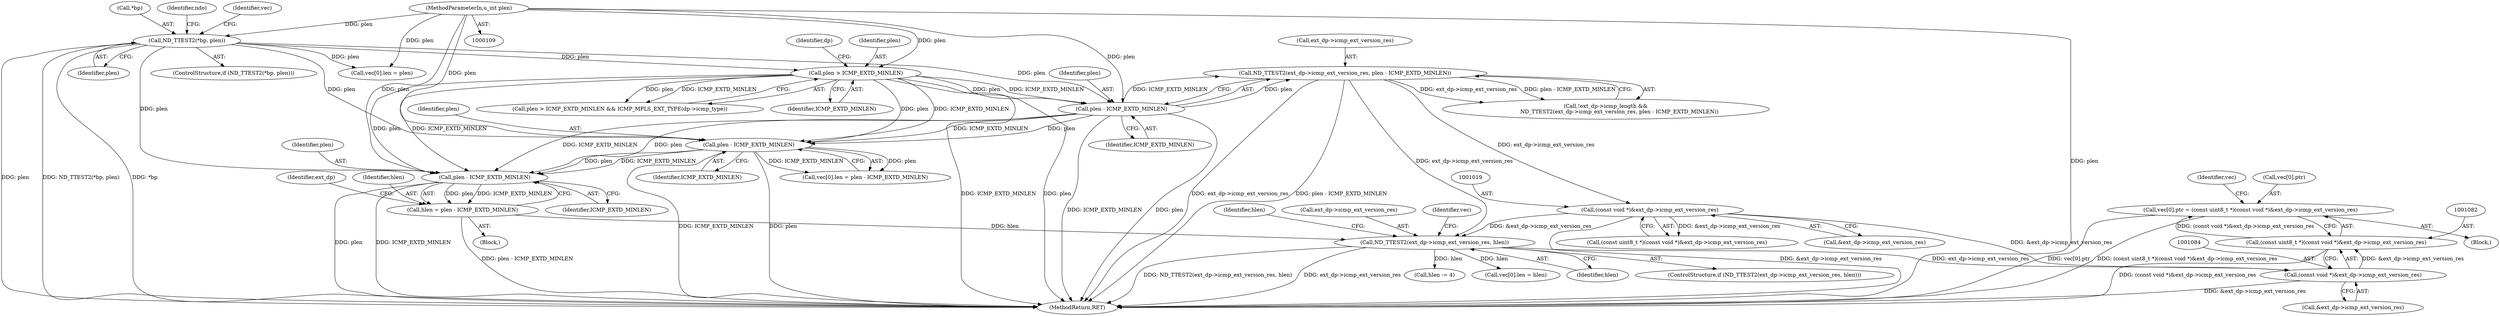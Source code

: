 digraph "0_tcpdump_8509ef02eceb2bbb479cea10fe4a7ec6395f1a8b@array" {
"1001075" [label="(Call,vec[0].ptr = (const uint8_t *)(const void *)&ext_dp->icmp_ext_version_res)"];
"1001081" [label="(Call,(const uint8_t *)(const void *)&ext_dp->icmp_ext_version_res)"];
"1001083" [label="(Call,(const void *)&ext_dp->icmp_ext_version_res)"];
"1001018" [label="(Call,(const void *)&ext_dp->icmp_ext_version_res)"];
"1001002" [label="(Call,ND_TTEST2(ext_dp->icmp_ext_version_res, plen - ICMP_EXTD_MINLEN))"];
"1001006" [label="(Call,plen - ICMP_EXTD_MINLEN)"];
"1000880" [label="(Call,ND_TTEST2(*bp, plen))"];
"1000112" [label="(MethodParameterIn,u_int plen)"];
"1000985" [label="(Call,plen > ICMP_EXTD_MINLEN)"];
"1001069" [label="(Call,ND_TTEST2(ext_dp->icmp_ext_version_res, hlen))"];
"1001063" [label="(Call,hlen = plen - ICMP_EXTD_MINLEN)"];
"1001065" [label="(Call,plen - ICMP_EXTD_MINLEN)"];
"1001030" [label="(Call,plen - ICMP_EXTD_MINLEN)"];
"1001002" [label="(Call,ND_TTEST2(ext_dp->icmp_ext_version_res, plen - ICMP_EXTD_MINLEN))"];
"1001114" [label="(Call,hlen -= 4)"];
"1000888" [label="(Identifier,vec)"];
"1000992" [label="(Block,)"];
"1000880" [label="(Call,ND_TTEST2(*bp, plen))"];
"1000896" [label="(Call,vec[0].len = plen)"];
"1001089" [label="(Call,vec[0].len = hlen)"];
"1001265" [label="(MethodReturn,RET)"];
"1001076" [label="(Call,vec[0].ptr)"];
"1001030" [label="(Call,plen - ICMP_EXTD_MINLEN)"];
"1000984" [label="(Call,plen > ICMP_EXTD_MINLEN && ICMP_MPLS_EXT_TYPE(dp->icmp_type))"];
"1001115" [label="(Identifier,hlen)"];
"1001067" [label="(Identifier,ICMP_EXTD_MINLEN)"];
"1001071" [label="(Identifier,ext_dp)"];
"1001074" [label="(Block,)"];
"1001070" [label="(Call,ext_dp->icmp_ext_version_res)"];
"1000997" [label="(Call,!ext_dp->icmp_length &&\n                ND_TTEST2(ext_dp->icmp_ext_version_res, plen - ICMP_EXTD_MINLEN))"];
"1001020" [label="(Call,&ext_dp->icmp_ext_version_res)"];
"1001065" [label="(Call,plen - ICMP_EXTD_MINLEN)"];
"1001003" [label="(Call,ext_dp->icmp_ext_version_res)"];
"1001066" [label="(Identifier,plen)"];
"1001073" [label="(Identifier,hlen)"];
"1001064" [label="(Identifier,hlen)"];
"1001068" [label="(ControlStructure,if (ND_TTEST2(ext_dp->icmp_ext_version_res, hlen)))"];
"1001075" [label="(Call,vec[0].ptr = (const uint8_t *)(const void *)&ext_dp->icmp_ext_version_res)"];
"1000881" [label="(Call,*bp)"];
"1000985" [label="(Call,plen > ICMP_EXTD_MINLEN)"];
"1000879" [label="(ControlStructure,if (ND_TTEST2(*bp, plen)))"];
"1001081" [label="(Call,(const uint8_t *)(const void *)&ext_dp->icmp_ext_version_res)"];
"1001024" [label="(Call,vec[0].len = plen - ICMP_EXTD_MINLEN)"];
"1001078" [label="(Identifier,vec)"];
"1001069" [label="(Call,ND_TTEST2(ext_dp->icmp_ext_version_res, hlen))"];
"1001018" [label="(Call,(const void *)&ext_dp->icmp_ext_version_res)"];
"1001063" [label="(Call,hlen = plen - ICMP_EXTD_MINLEN)"];
"1001008" [label="(Identifier,ICMP_EXTD_MINLEN)"];
"1001092" [label="(Identifier,vec)"];
"1001031" [label="(Identifier,plen)"];
"1000883" [label="(Identifier,plen)"];
"1001083" [label="(Call,(const void *)&ext_dp->icmp_ext_version_res)"];
"1000990" [label="(Identifier,dp)"];
"1000934" [label="(Identifier,ndo)"];
"1001007" [label="(Identifier,plen)"];
"1001016" [label="(Call,(const uint8_t *)(const void *)&ext_dp->icmp_ext_version_res)"];
"1000987" [label="(Identifier,ICMP_EXTD_MINLEN)"];
"1000112" [label="(MethodParameterIn,u_int plen)"];
"1001006" [label="(Call,plen - ICMP_EXTD_MINLEN)"];
"1001032" [label="(Identifier,ICMP_EXTD_MINLEN)"];
"1000986" [label="(Identifier,plen)"];
"1001085" [label="(Call,&ext_dp->icmp_ext_version_res)"];
"1001075" -> "1001074"  [label="AST: "];
"1001075" -> "1001081"  [label="CFG: "];
"1001076" -> "1001075"  [label="AST: "];
"1001081" -> "1001075"  [label="AST: "];
"1001092" -> "1001075"  [label="CFG: "];
"1001075" -> "1001265"  [label="DDG: vec[0].ptr"];
"1001075" -> "1001265"  [label="DDG: (const uint8_t *)(const void *)&ext_dp->icmp_ext_version_res"];
"1001081" -> "1001075"  [label="DDG: (const void *)&ext_dp->icmp_ext_version_res"];
"1001081" -> "1001083"  [label="CFG: "];
"1001082" -> "1001081"  [label="AST: "];
"1001083" -> "1001081"  [label="AST: "];
"1001081" -> "1001265"  [label="DDG: (const void *)&ext_dp->icmp_ext_version_res"];
"1001083" -> "1001081"  [label="DDG: &ext_dp->icmp_ext_version_res"];
"1001083" -> "1001085"  [label="CFG: "];
"1001084" -> "1001083"  [label="AST: "];
"1001085" -> "1001083"  [label="AST: "];
"1001083" -> "1001265"  [label="DDG: &ext_dp->icmp_ext_version_res"];
"1001018" -> "1001083"  [label="DDG: &ext_dp->icmp_ext_version_res"];
"1001069" -> "1001083"  [label="DDG: ext_dp->icmp_ext_version_res"];
"1001018" -> "1001016"  [label="AST: "];
"1001018" -> "1001020"  [label="CFG: "];
"1001019" -> "1001018"  [label="AST: "];
"1001020" -> "1001018"  [label="AST: "];
"1001016" -> "1001018"  [label="CFG: "];
"1001018" -> "1001265"  [label="DDG: &ext_dp->icmp_ext_version_res"];
"1001018" -> "1001016"  [label="DDG: &ext_dp->icmp_ext_version_res"];
"1001002" -> "1001018"  [label="DDG: ext_dp->icmp_ext_version_res"];
"1001018" -> "1001069"  [label="DDG: &ext_dp->icmp_ext_version_res"];
"1001002" -> "1000997"  [label="AST: "];
"1001002" -> "1001006"  [label="CFG: "];
"1001003" -> "1001002"  [label="AST: "];
"1001006" -> "1001002"  [label="AST: "];
"1000997" -> "1001002"  [label="CFG: "];
"1001002" -> "1001265"  [label="DDG: ext_dp->icmp_ext_version_res"];
"1001002" -> "1001265"  [label="DDG: plen - ICMP_EXTD_MINLEN"];
"1001002" -> "1000997"  [label="DDG: ext_dp->icmp_ext_version_res"];
"1001002" -> "1000997"  [label="DDG: plen - ICMP_EXTD_MINLEN"];
"1001006" -> "1001002"  [label="DDG: plen"];
"1001006" -> "1001002"  [label="DDG: ICMP_EXTD_MINLEN"];
"1001002" -> "1001069"  [label="DDG: ext_dp->icmp_ext_version_res"];
"1001006" -> "1001008"  [label="CFG: "];
"1001007" -> "1001006"  [label="AST: "];
"1001008" -> "1001006"  [label="AST: "];
"1001006" -> "1001265"  [label="DDG: ICMP_EXTD_MINLEN"];
"1001006" -> "1001265"  [label="DDG: plen"];
"1000880" -> "1001006"  [label="DDG: plen"];
"1000985" -> "1001006"  [label="DDG: plen"];
"1000985" -> "1001006"  [label="DDG: ICMP_EXTD_MINLEN"];
"1000112" -> "1001006"  [label="DDG: plen"];
"1001006" -> "1001030"  [label="DDG: plen"];
"1001006" -> "1001030"  [label="DDG: ICMP_EXTD_MINLEN"];
"1001006" -> "1001065"  [label="DDG: plen"];
"1001006" -> "1001065"  [label="DDG: ICMP_EXTD_MINLEN"];
"1000880" -> "1000879"  [label="AST: "];
"1000880" -> "1000883"  [label="CFG: "];
"1000881" -> "1000880"  [label="AST: "];
"1000883" -> "1000880"  [label="AST: "];
"1000888" -> "1000880"  [label="CFG: "];
"1000934" -> "1000880"  [label="CFG: "];
"1000880" -> "1001265"  [label="DDG: *bp"];
"1000880" -> "1001265"  [label="DDG: plen"];
"1000880" -> "1001265"  [label="DDG: ND_TTEST2(*bp, plen)"];
"1000112" -> "1000880"  [label="DDG: plen"];
"1000880" -> "1000896"  [label="DDG: plen"];
"1000880" -> "1000985"  [label="DDG: plen"];
"1000880" -> "1001030"  [label="DDG: plen"];
"1000880" -> "1001065"  [label="DDG: plen"];
"1000112" -> "1000109"  [label="AST: "];
"1000112" -> "1001265"  [label="DDG: plen"];
"1000112" -> "1000896"  [label="DDG: plen"];
"1000112" -> "1000985"  [label="DDG: plen"];
"1000112" -> "1001030"  [label="DDG: plen"];
"1000112" -> "1001065"  [label="DDG: plen"];
"1000985" -> "1000984"  [label="AST: "];
"1000985" -> "1000987"  [label="CFG: "];
"1000986" -> "1000985"  [label="AST: "];
"1000987" -> "1000985"  [label="AST: "];
"1000990" -> "1000985"  [label="CFG: "];
"1000984" -> "1000985"  [label="CFG: "];
"1000985" -> "1001265"  [label="DDG: ICMP_EXTD_MINLEN"];
"1000985" -> "1001265"  [label="DDG: plen"];
"1000985" -> "1000984"  [label="DDG: plen"];
"1000985" -> "1000984"  [label="DDG: ICMP_EXTD_MINLEN"];
"1000985" -> "1001030"  [label="DDG: plen"];
"1000985" -> "1001030"  [label="DDG: ICMP_EXTD_MINLEN"];
"1000985" -> "1001065"  [label="DDG: plen"];
"1000985" -> "1001065"  [label="DDG: ICMP_EXTD_MINLEN"];
"1001069" -> "1001068"  [label="AST: "];
"1001069" -> "1001073"  [label="CFG: "];
"1001070" -> "1001069"  [label="AST: "];
"1001073" -> "1001069"  [label="AST: "];
"1001078" -> "1001069"  [label="CFG: "];
"1001115" -> "1001069"  [label="CFG: "];
"1001069" -> "1001265"  [label="DDG: ND_TTEST2(ext_dp->icmp_ext_version_res, hlen)"];
"1001069" -> "1001265"  [label="DDG: ext_dp->icmp_ext_version_res"];
"1001063" -> "1001069"  [label="DDG: hlen"];
"1001069" -> "1001089"  [label="DDG: hlen"];
"1001069" -> "1001114"  [label="DDG: hlen"];
"1001063" -> "1000992"  [label="AST: "];
"1001063" -> "1001065"  [label="CFG: "];
"1001064" -> "1001063"  [label="AST: "];
"1001065" -> "1001063"  [label="AST: "];
"1001071" -> "1001063"  [label="CFG: "];
"1001063" -> "1001265"  [label="DDG: plen - ICMP_EXTD_MINLEN"];
"1001065" -> "1001063"  [label="DDG: plen"];
"1001065" -> "1001063"  [label="DDG: ICMP_EXTD_MINLEN"];
"1001065" -> "1001067"  [label="CFG: "];
"1001066" -> "1001065"  [label="AST: "];
"1001067" -> "1001065"  [label="AST: "];
"1001065" -> "1001265"  [label="DDG: plen"];
"1001065" -> "1001265"  [label="DDG: ICMP_EXTD_MINLEN"];
"1001030" -> "1001065"  [label="DDG: plen"];
"1001030" -> "1001065"  [label="DDG: ICMP_EXTD_MINLEN"];
"1001030" -> "1001024"  [label="AST: "];
"1001030" -> "1001032"  [label="CFG: "];
"1001031" -> "1001030"  [label="AST: "];
"1001032" -> "1001030"  [label="AST: "];
"1001024" -> "1001030"  [label="CFG: "];
"1001030" -> "1001265"  [label="DDG: ICMP_EXTD_MINLEN"];
"1001030" -> "1001265"  [label="DDG: plen"];
"1001030" -> "1001024"  [label="DDG: plen"];
"1001030" -> "1001024"  [label="DDG: ICMP_EXTD_MINLEN"];
}
